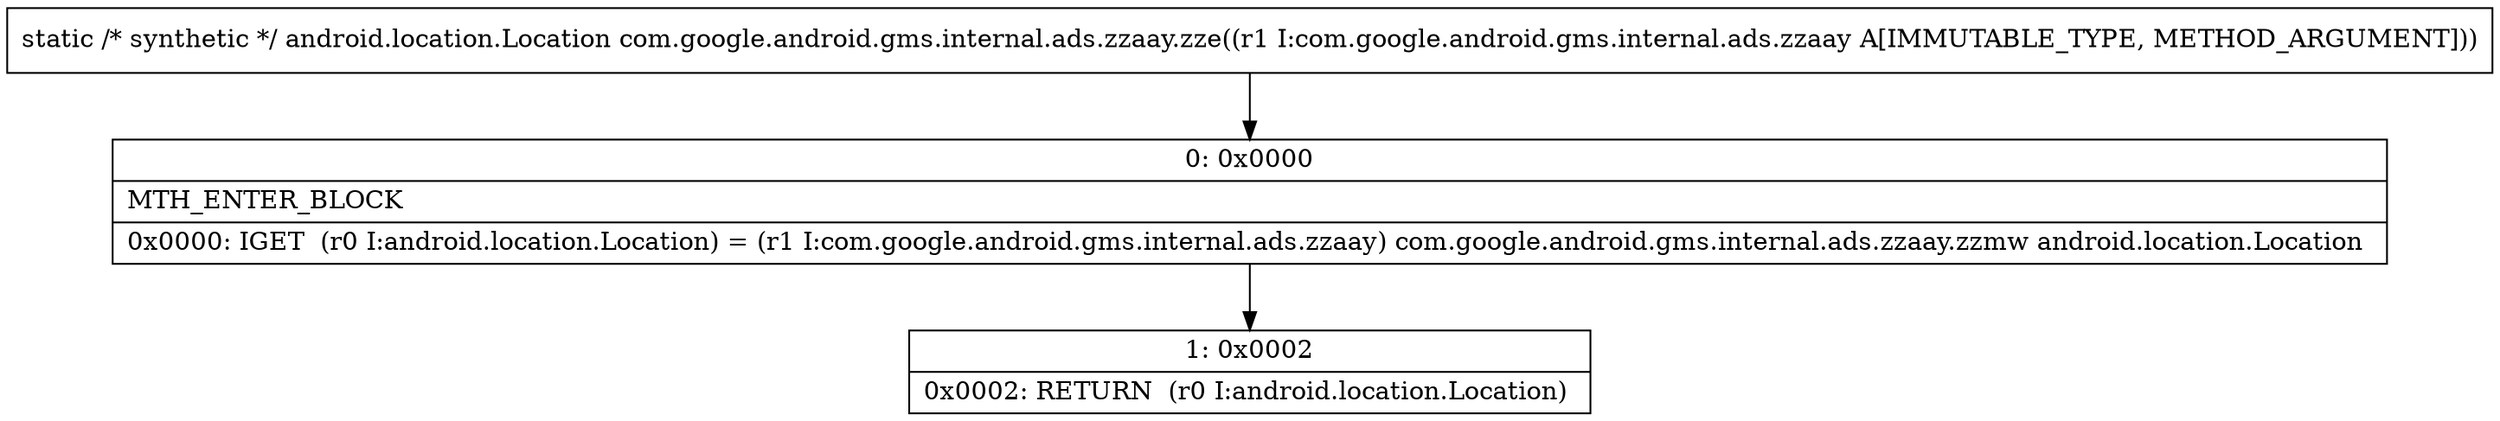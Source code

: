digraph "CFG forcom.google.android.gms.internal.ads.zzaay.zze(Lcom\/google\/android\/gms\/internal\/ads\/zzaay;)Landroid\/location\/Location;" {
Node_0 [shape=record,label="{0\:\ 0x0000|MTH_ENTER_BLOCK\l|0x0000: IGET  (r0 I:android.location.Location) = (r1 I:com.google.android.gms.internal.ads.zzaay) com.google.android.gms.internal.ads.zzaay.zzmw android.location.Location \l}"];
Node_1 [shape=record,label="{1\:\ 0x0002|0x0002: RETURN  (r0 I:android.location.Location) \l}"];
MethodNode[shape=record,label="{static \/* synthetic *\/ android.location.Location com.google.android.gms.internal.ads.zzaay.zze((r1 I:com.google.android.gms.internal.ads.zzaay A[IMMUTABLE_TYPE, METHOD_ARGUMENT])) }"];
MethodNode -> Node_0;
Node_0 -> Node_1;
}

